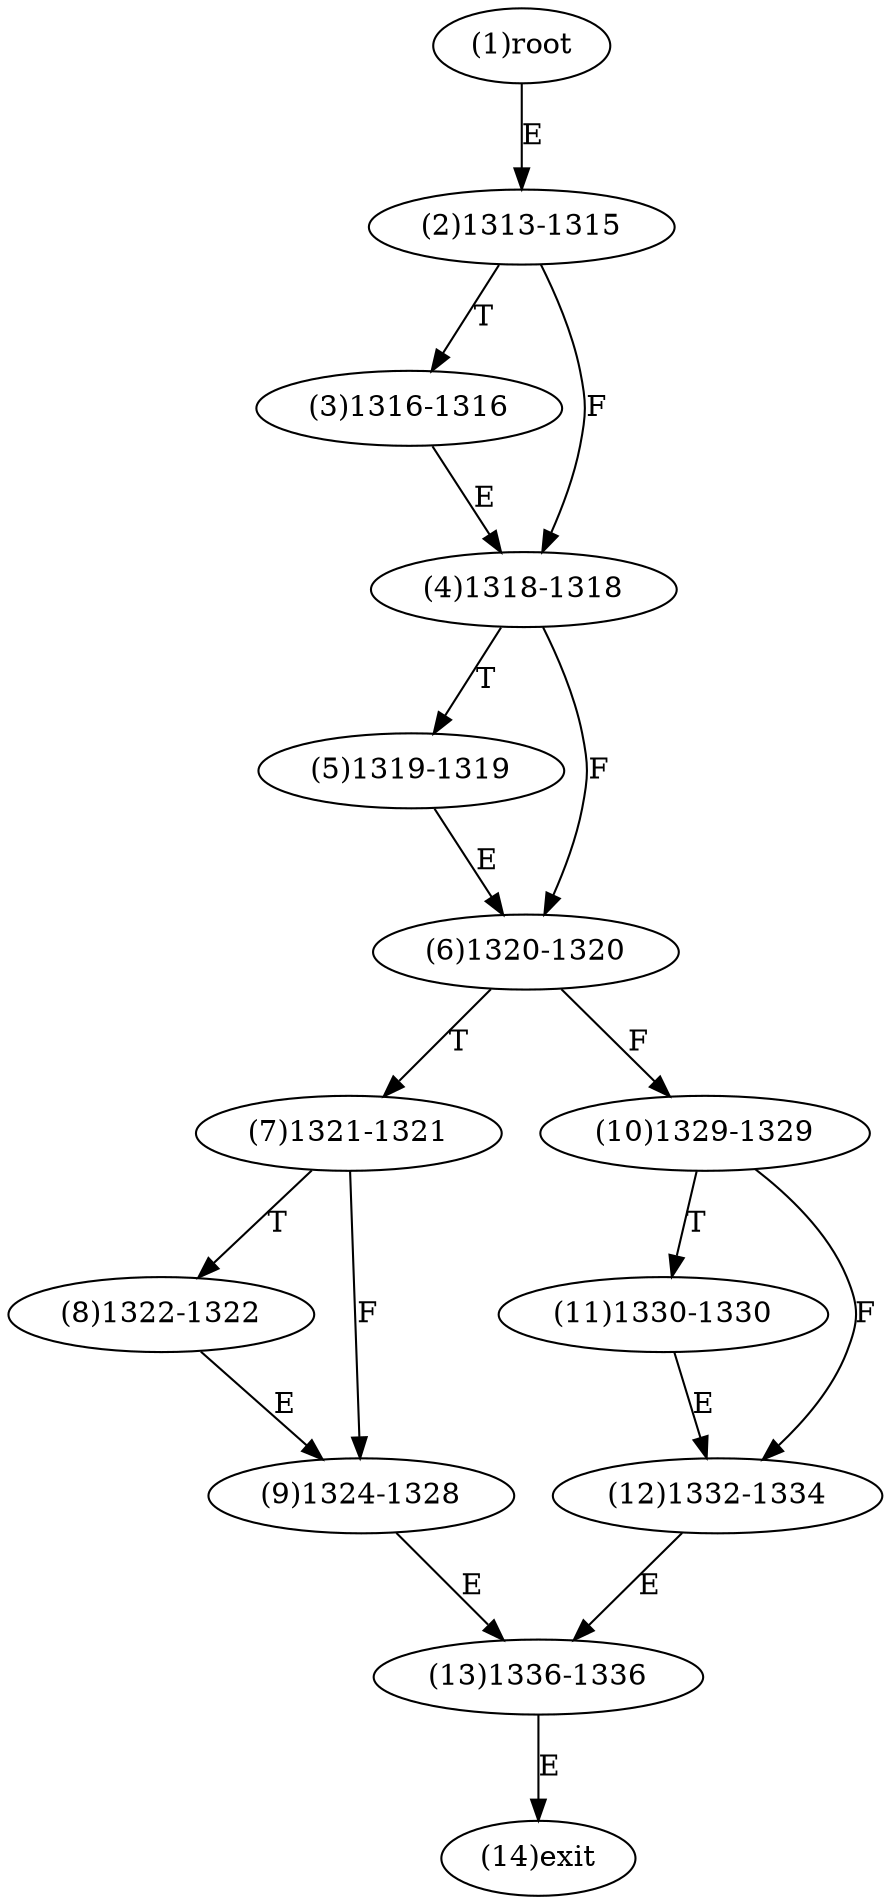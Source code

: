 digraph "" { 
1[ label="(1)root"];
2[ label="(2)1313-1315"];
3[ label="(3)1316-1316"];
4[ label="(4)1318-1318"];
5[ label="(5)1319-1319"];
6[ label="(6)1320-1320"];
7[ label="(7)1321-1321"];
8[ label="(8)1322-1322"];
9[ label="(9)1324-1328"];
10[ label="(10)1329-1329"];
11[ label="(11)1330-1330"];
12[ label="(12)1332-1334"];
13[ label="(13)1336-1336"];
14[ label="(14)exit"];
1->2[ label="E"];
2->4[ label="F"];
2->3[ label="T"];
3->4[ label="E"];
4->6[ label="F"];
4->5[ label="T"];
5->6[ label="E"];
6->10[ label="F"];
6->7[ label="T"];
7->9[ label="F"];
7->8[ label="T"];
8->9[ label="E"];
9->13[ label="E"];
10->12[ label="F"];
10->11[ label="T"];
11->12[ label="E"];
12->13[ label="E"];
13->14[ label="E"];
}